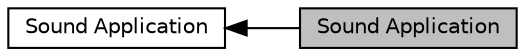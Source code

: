 digraph "Sound Application"
{
  edge [fontname="Helvetica",fontsize="10",labelfontname="Helvetica",labelfontsize="10"];
  node [fontname="Helvetica",fontsize="10",shape=box];
  rankdir=LR;
  Node1 [label="Sound Application",height=0.2,width=0.4,color="black", fillcolor="grey75", style="filled", fontcolor="black",tooltip="Functions that uses the audio codec to record and playback."];
  Node2 [label="Sound Application",height=0.2,width=0.4,color="black", fillcolor="white", style="filled",URL="$d0/de6/group__R__SW__PKG__93__SOUND__APP.html",tooltip="Application that uses the audio codec to record and playback."];
  Node2->Node1 [shape=plaintext, dir="back", style="solid"];
}
